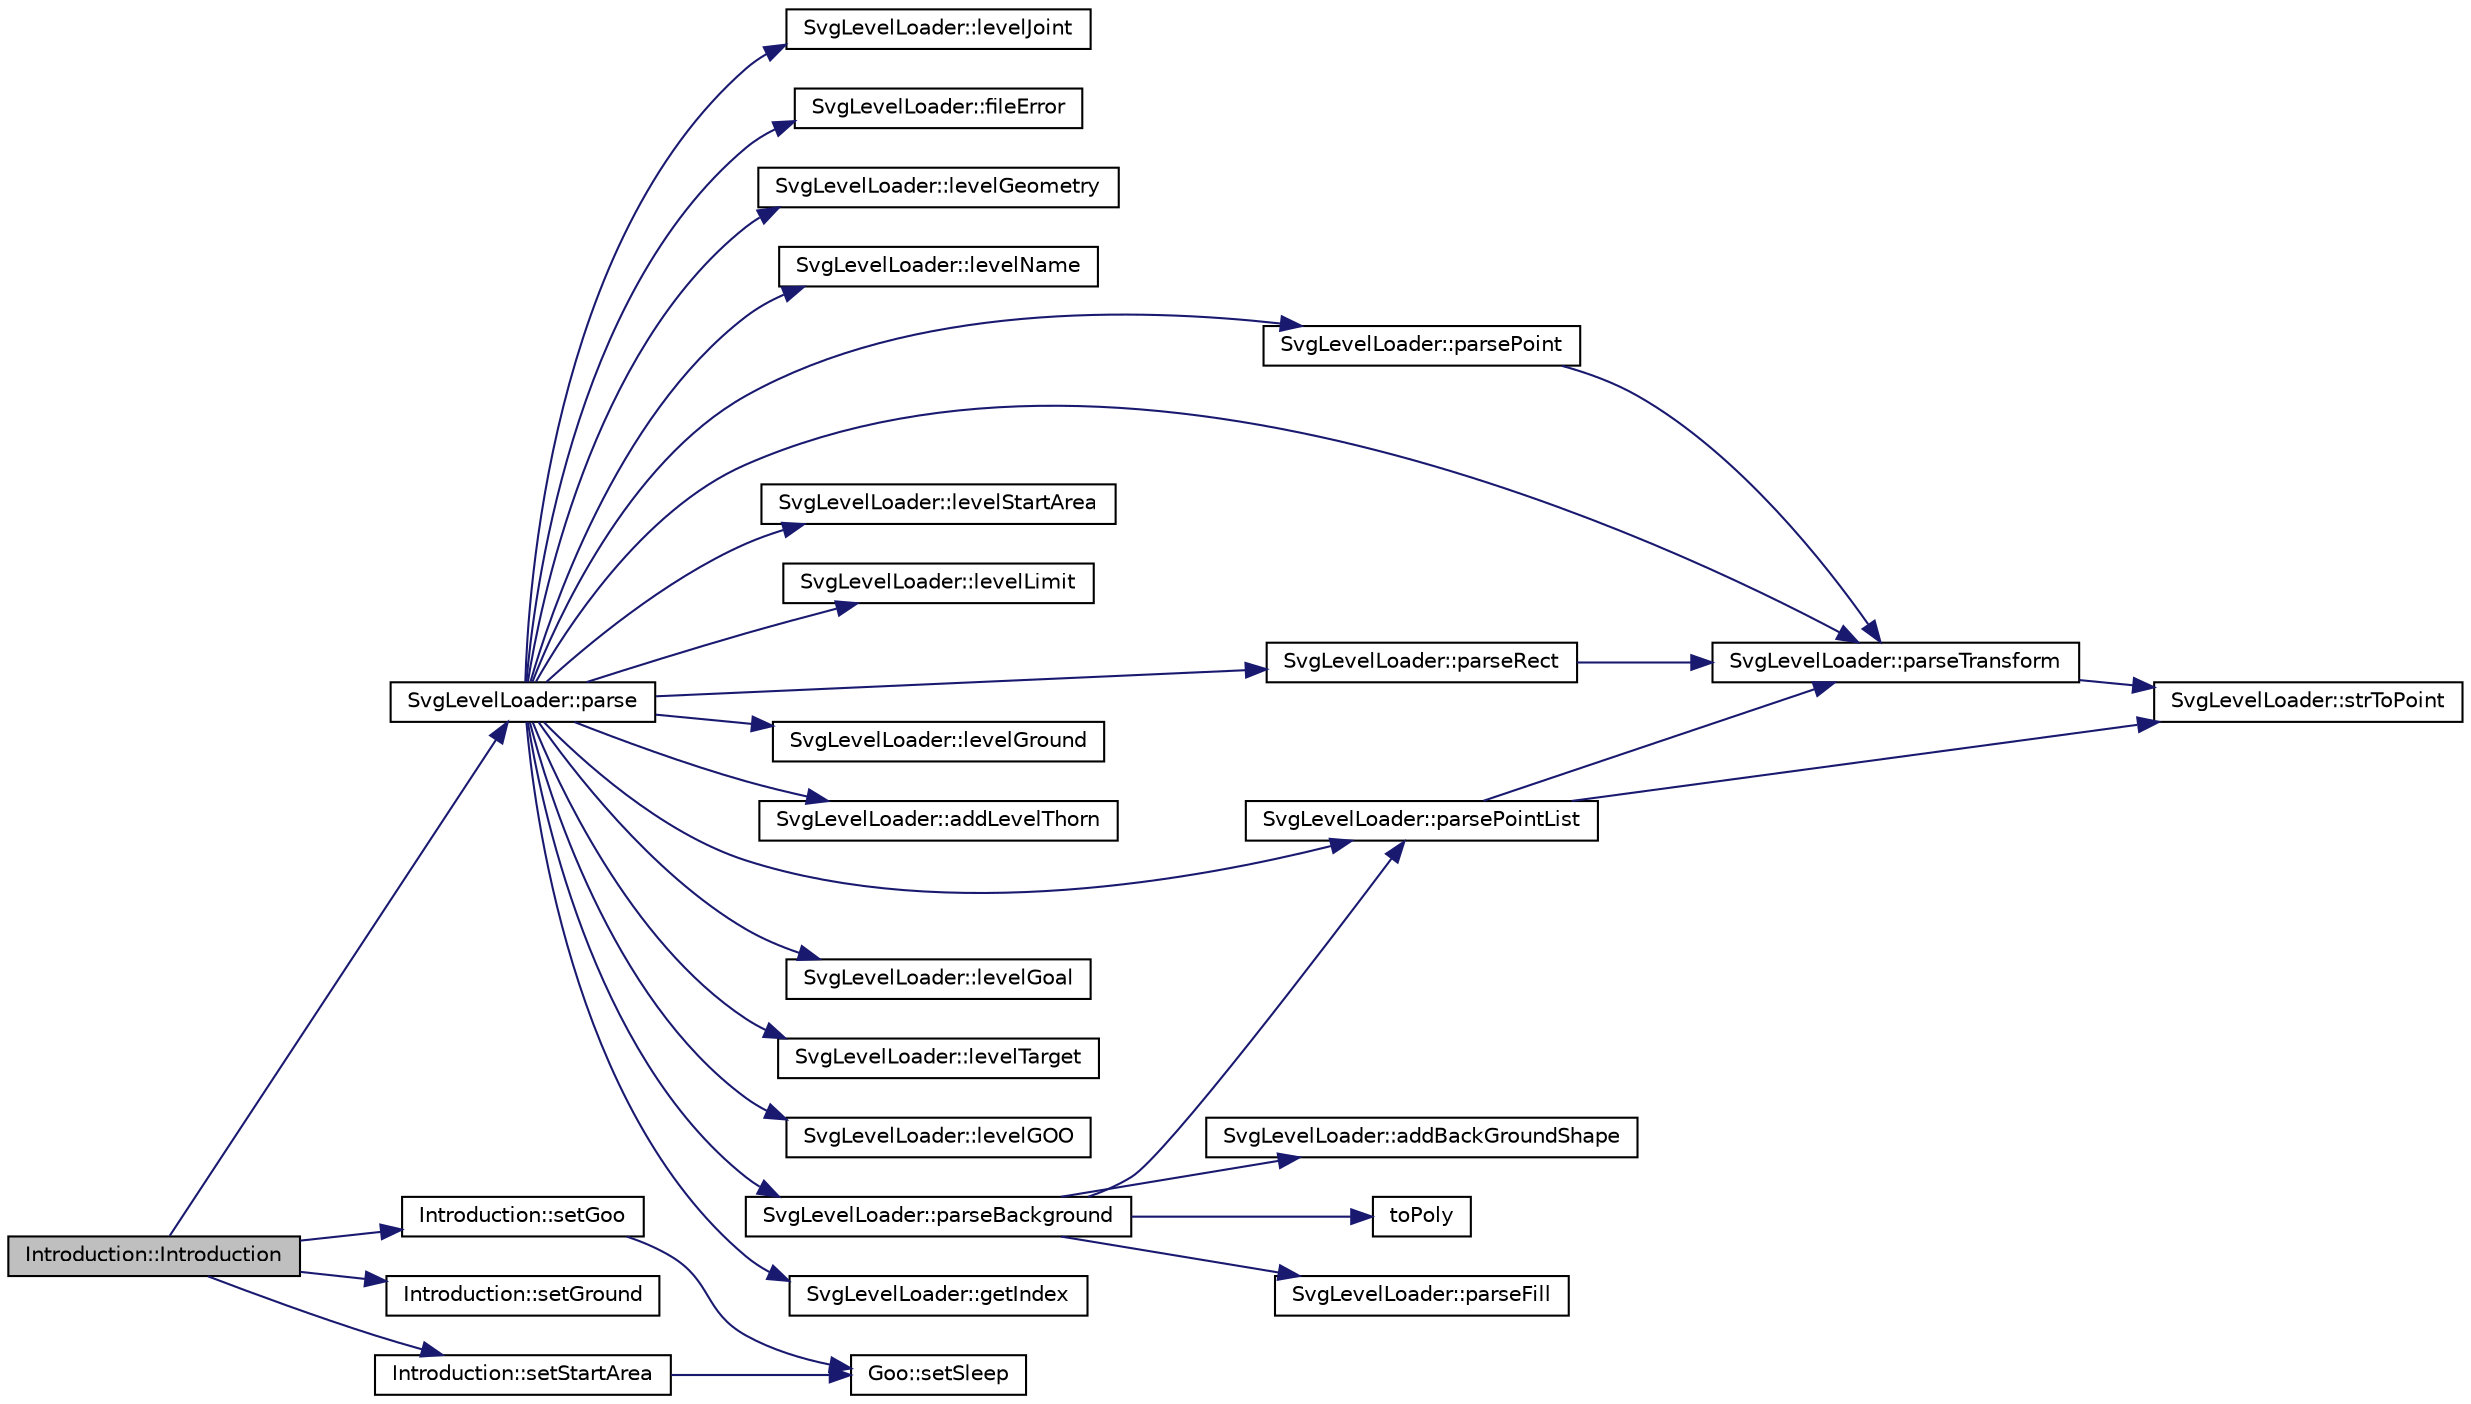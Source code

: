 digraph G
{
  edge [fontname="Helvetica",fontsize="10",labelfontname="Helvetica",labelfontsize="10"];
  node [fontname="Helvetica",fontsize="10",shape=record];
  rankdir="LR";
  Node1 [label="Introduction::Introduction",height=0.2,width=0.4,color="black", fillcolor="grey75", style="filled" fontcolor="black"];
  Node1 -> Node2 [color="midnightblue",fontsize="10",style="solid",fontname="Helvetica"];
  Node2 [label="SvgLevelLoader::parse",height=0.2,width=0.4,color="black", fillcolor="white", style="filled",URL="$classSvgLevelLoader.html#a3bbc09b35d62e646892ca2e213e7fd22"];
  Node2 -> Node3 [color="midnightblue",fontsize="10",style="solid",fontname="Helvetica"];
  Node3 [label="SvgLevelLoader::fileError",height=0.2,width=0.4,color="black", fillcolor="white", style="filled",URL="$classSvgLevelLoader.html#a03d4836e69cb95d65443ca118563a962"];
  Node2 -> Node4 [color="midnightblue",fontsize="10",style="solid",fontname="Helvetica"];
  Node4 [label="SvgLevelLoader::levelGeometry",height=0.2,width=0.4,color="black", fillcolor="white", style="filled",URL="$classSvgLevelLoader.html#a30ca085198d81be8989157087d029bb9"];
  Node2 -> Node5 [color="midnightblue",fontsize="10",style="solid",fontname="Helvetica"];
  Node5 [label="SvgLevelLoader::levelName",height=0.2,width=0.4,color="black", fillcolor="white", style="filled",URL="$classSvgLevelLoader.html#acf276433c5df9eeeec9bdaf110359ead"];
  Node2 -> Node6 [color="midnightblue",fontsize="10",style="solid",fontname="Helvetica"];
  Node6 [label="SvgLevelLoader::parseTransform",height=0.2,width=0.4,color="black", fillcolor="white", style="filled",URL="$classSvgLevelLoader.html#aac30601434ed0f5f52f475c5315f7daf"];
  Node6 -> Node7 [color="midnightblue",fontsize="10",style="solid",fontname="Helvetica"];
  Node7 [label="SvgLevelLoader::strToPoint",height=0.2,width=0.4,color="black", fillcolor="white", style="filled",URL="$classSvgLevelLoader.html#a9faa5bb2a40a6bacaa0f28fc6460000f"];
  Node2 -> Node8 [color="midnightblue",fontsize="10",style="solid",fontname="Helvetica"];
  Node8 [label="SvgLevelLoader::parseRect",height=0.2,width=0.4,color="black", fillcolor="white", style="filled",URL="$classSvgLevelLoader.html#a05bc221efc435d870c9a13f3fb95b527"];
  Node8 -> Node6 [color="midnightblue",fontsize="10",style="solid",fontname="Helvetica"];
  Node2 -> Node9 [color="midnightblue",fontsize="10",style="solid",fontname="Helvetica"];
  Node9 [label="SvgLevelLoader::levelStartArea",height=0.2,width=0.4,color="black", fillcolor="white", style="filled",URL="$classSvgLevelLoader.html#adf17eb403bbde2a32d9a7c7cba97f417"];
  Node2 -> Node10 [color="midnightblue",fontsize="10",style="solid",fontname="Helvetica"];
  Node10 [label="SvgLevelLoader::levelLimit",height=0.2,width=0.4,color="black", fillcolor="white", style="filled",URL="$classSvgLevelLoader.html#a9dd5c802b87c56555d6f07df297402b4"];
  Node2 -> Node11 [color="midnightblue",fontsize="10",style="solid",fontname="Helvetica"];
  Node11 [label="SvgLevelLoader::parsePointList",height=0.2,width=0.4,color="black", fillcolor="white", style="filled",URL="$classSvgLevelLoader.html#abda6b66187cc29c7d2afda688ec38412"];
  Node11 -> Node6 [color="midnightblue",fontsize="10",style="solid",fontname="Helvetica"];
  Node11 -> Node7 [color="midnightblue",fontsize="10",style="solid",fontname="Helvetica"];
  Node2 -> Node12 [color="midnightblue",fontsize="10",style="solid",fontname="Helvetica"];
  Node12 [label="SvgLevelLoader::levelGround",height=0.2,width=0.4,color="black", fillcolor="white", style="filled",URL="$classSvgLevelLoader.html#afd74ea826ea04b194313b74c1420d866"];
  Node2 -> Node13 [color="midnightblue",fontsize="10",style="solid",fontname="Helvetica"];
  Node13 [label="SvgLevelLoader::addLevelThorn",height=0.2,width=0.4,color="black", fillcolor="white", style="filled",URL="$classSvgLevelLoader.html#ad5986267ad1dd6dba42b6d211f7c3333"];
  Node2 -> Node14 [color="midnightblue",fontsize="10",style="solid",fontname="Helvetica"];
  Node14 [label="SvgLevelLoader::parsePoint",height=0.2,width=0.4,color="black", fillcolor="white", style="filled",URL="$classSvgLevelLoader.html#a6f677ffa271427685841cafafc38c211"];
  Node14 -> Node6 [color="midnightblue",fontsize="10",style="solid",fontname="Helvetica"];
  Node2 -> Node15 [color="midnightblue",fontsize="10",style="solid",fontname="Helvetica"];
  Node15 [label="SvgLevelLoader::levelGoal",height=0.2,width=0.4,color="black", fillcolor="white", style="filled",URL="$classSvgLevelLoader.html#a8cf7babde3e3e732072629ec15cae548"];
  Node2 -> Node16 [color="midnightblue",fontsize="10",style="solid",fontname="Helvetica"];
  Node16 [label="SvgLevelLoader::levelTarget",height=0.2,width=0.4,color="black", fillcolor="white", style="filled",URL="$classSvgLevelLoader.html#abe70c69370000f2d6b30f2d7edb98ec4"];
  Node2 -> Node17 [color="midnightblue",fontsize="10",style="solid",fontname="Helvetica"];
  Node17 [label="SvgLevelLoader::levelGOO",height=0.2,width=0.4,color="black", fillcolor="white", style="filled",URL="$classSvgLevelLoader.html#a38dfefb887de39aabdf5d74d8ac238ab"];
  Node2 -> Node18 [color="midnightblue",fontsize="10",style="solid",fontname="Helvetica"];
  Node18 [label="SvgLevelLoader::parseBackground",height=0.2,width=0.4,color="black", fillcolor="white", style="filled",URL="$classSvgLevelLoader.html#aaf1fd1fcdaa855f7a7d493d1eee42edf"];
  Node18 -> Node11 [color="midnightblue",fontsize="10",style="solid",fontname="Helvetica"];
  Node18 -> Node19 [color="midnightblue",fontsize="10",style="solid",fontname="Helvetica"];
  Node19 [label="toPoly",height=0.2,width=0.4,color="black", fillcolor="white", style="filled",URL="$tools_8cpp.html#aea21719bd05ff099d0aa190b4555c352",tooltip="Convert a QList of QPoint in a QPolygon transated of *center*."];
  Node18 -> Node20 [color="midnightblue",fontsize="10",style="solid",fontname="Helvetica"];
  Node20 [label="SvgLevelLoader::parseFill",height=0.2,width=0.4,color="black", fillcolor="white", style="filled",URL="$classSvgLevelLoader.html#a2fad092b3cc396c16c8998dfa5ef5b4e"];
  Node18 -> Node21 [color="midnightblue",fontsize="10",style="solid",fontname="Helvetica"];
  Node21 [label="SvgLevelLoader::addBackGroundShape",height=0.2,width=0.4,color="black", fillcolor="white", style="filled",URL="$classSvgLevelLoader.html#ac6e06903293c6a3fe87f5e5747723b5e"];
  Node2 -> Node22 [color="midnightblue",fontsize="10",style="solid",fontname="Helvetica"];
  Node22 [label="SvgLevelLoader::getIndex",height=0.2,width=0.4,color="black", fillcolor="white", style="filled",URL="$classSvgLevelLoader.html#a9f1e9d643dd13b5bec063413b039887a"];
  Node2 -> Node23 [color="midnightblue",fontsize="10",style="solid",fontname="Helvetica"];
  Node23 [label="SvgLevelLoader::levelJoint",height=0.2,width=0.4,color="black", fillcolor="white", style="filled",URL="$classSvgLevelLoader.html#a92c42c0e31214959e6996acb143fe103"];
  Node1 -> Node24 [color="midnightblue",fontsize="10",style="solid",fontname="Helvetica"];
  Node24 [label="Introduction::setGoo",height=0.2,width=0.4,color="black", fillcolor="white", style="filled",URL="$classIntroduction.html#abeb2c6baddc2ff5e76018dc1ab41985a"];
  Node24 -> Node25 [color="midnightblue",fontsize="10",style="solid",fontname="Helvetica"];
  Node25 [label="Goo::setSleep",height=0.2,width=0.4,color="black", fillcolor="white", style="filled",URL="$classGoo.html#a38390053e4bc7efae3023b6b181235b7"];
  Node1 -> Node26 [color="midnightblue",fontsize="10",style="solid",fontname="Helvetica"];
  Node26 [label="Introduction::setGround",height=0.2,width=0.4,color="black", fillcolor="white", style="filled",URL="$classIntroduction.html#ab2eb14c57ec6932ceb97cb22052d6f09",tooltip="Emitted when the intro has finished."];
  Node1 -> Node27 [color="midnightblue",fontsize="10",style="solid",fontname="Helvetica"];
  Node27 [label="Introduction::setStartArea",height=0.2,width=0.4,color="black", fillcolor="white", style="filled",URL="$classIntroduction.html#ae1397a14ee881c495394bba7af521b2d"];
  Node27 -> Node25 [color="midnightblue",fontsize="10",style="solid",fontname="Helvetica"];
}

